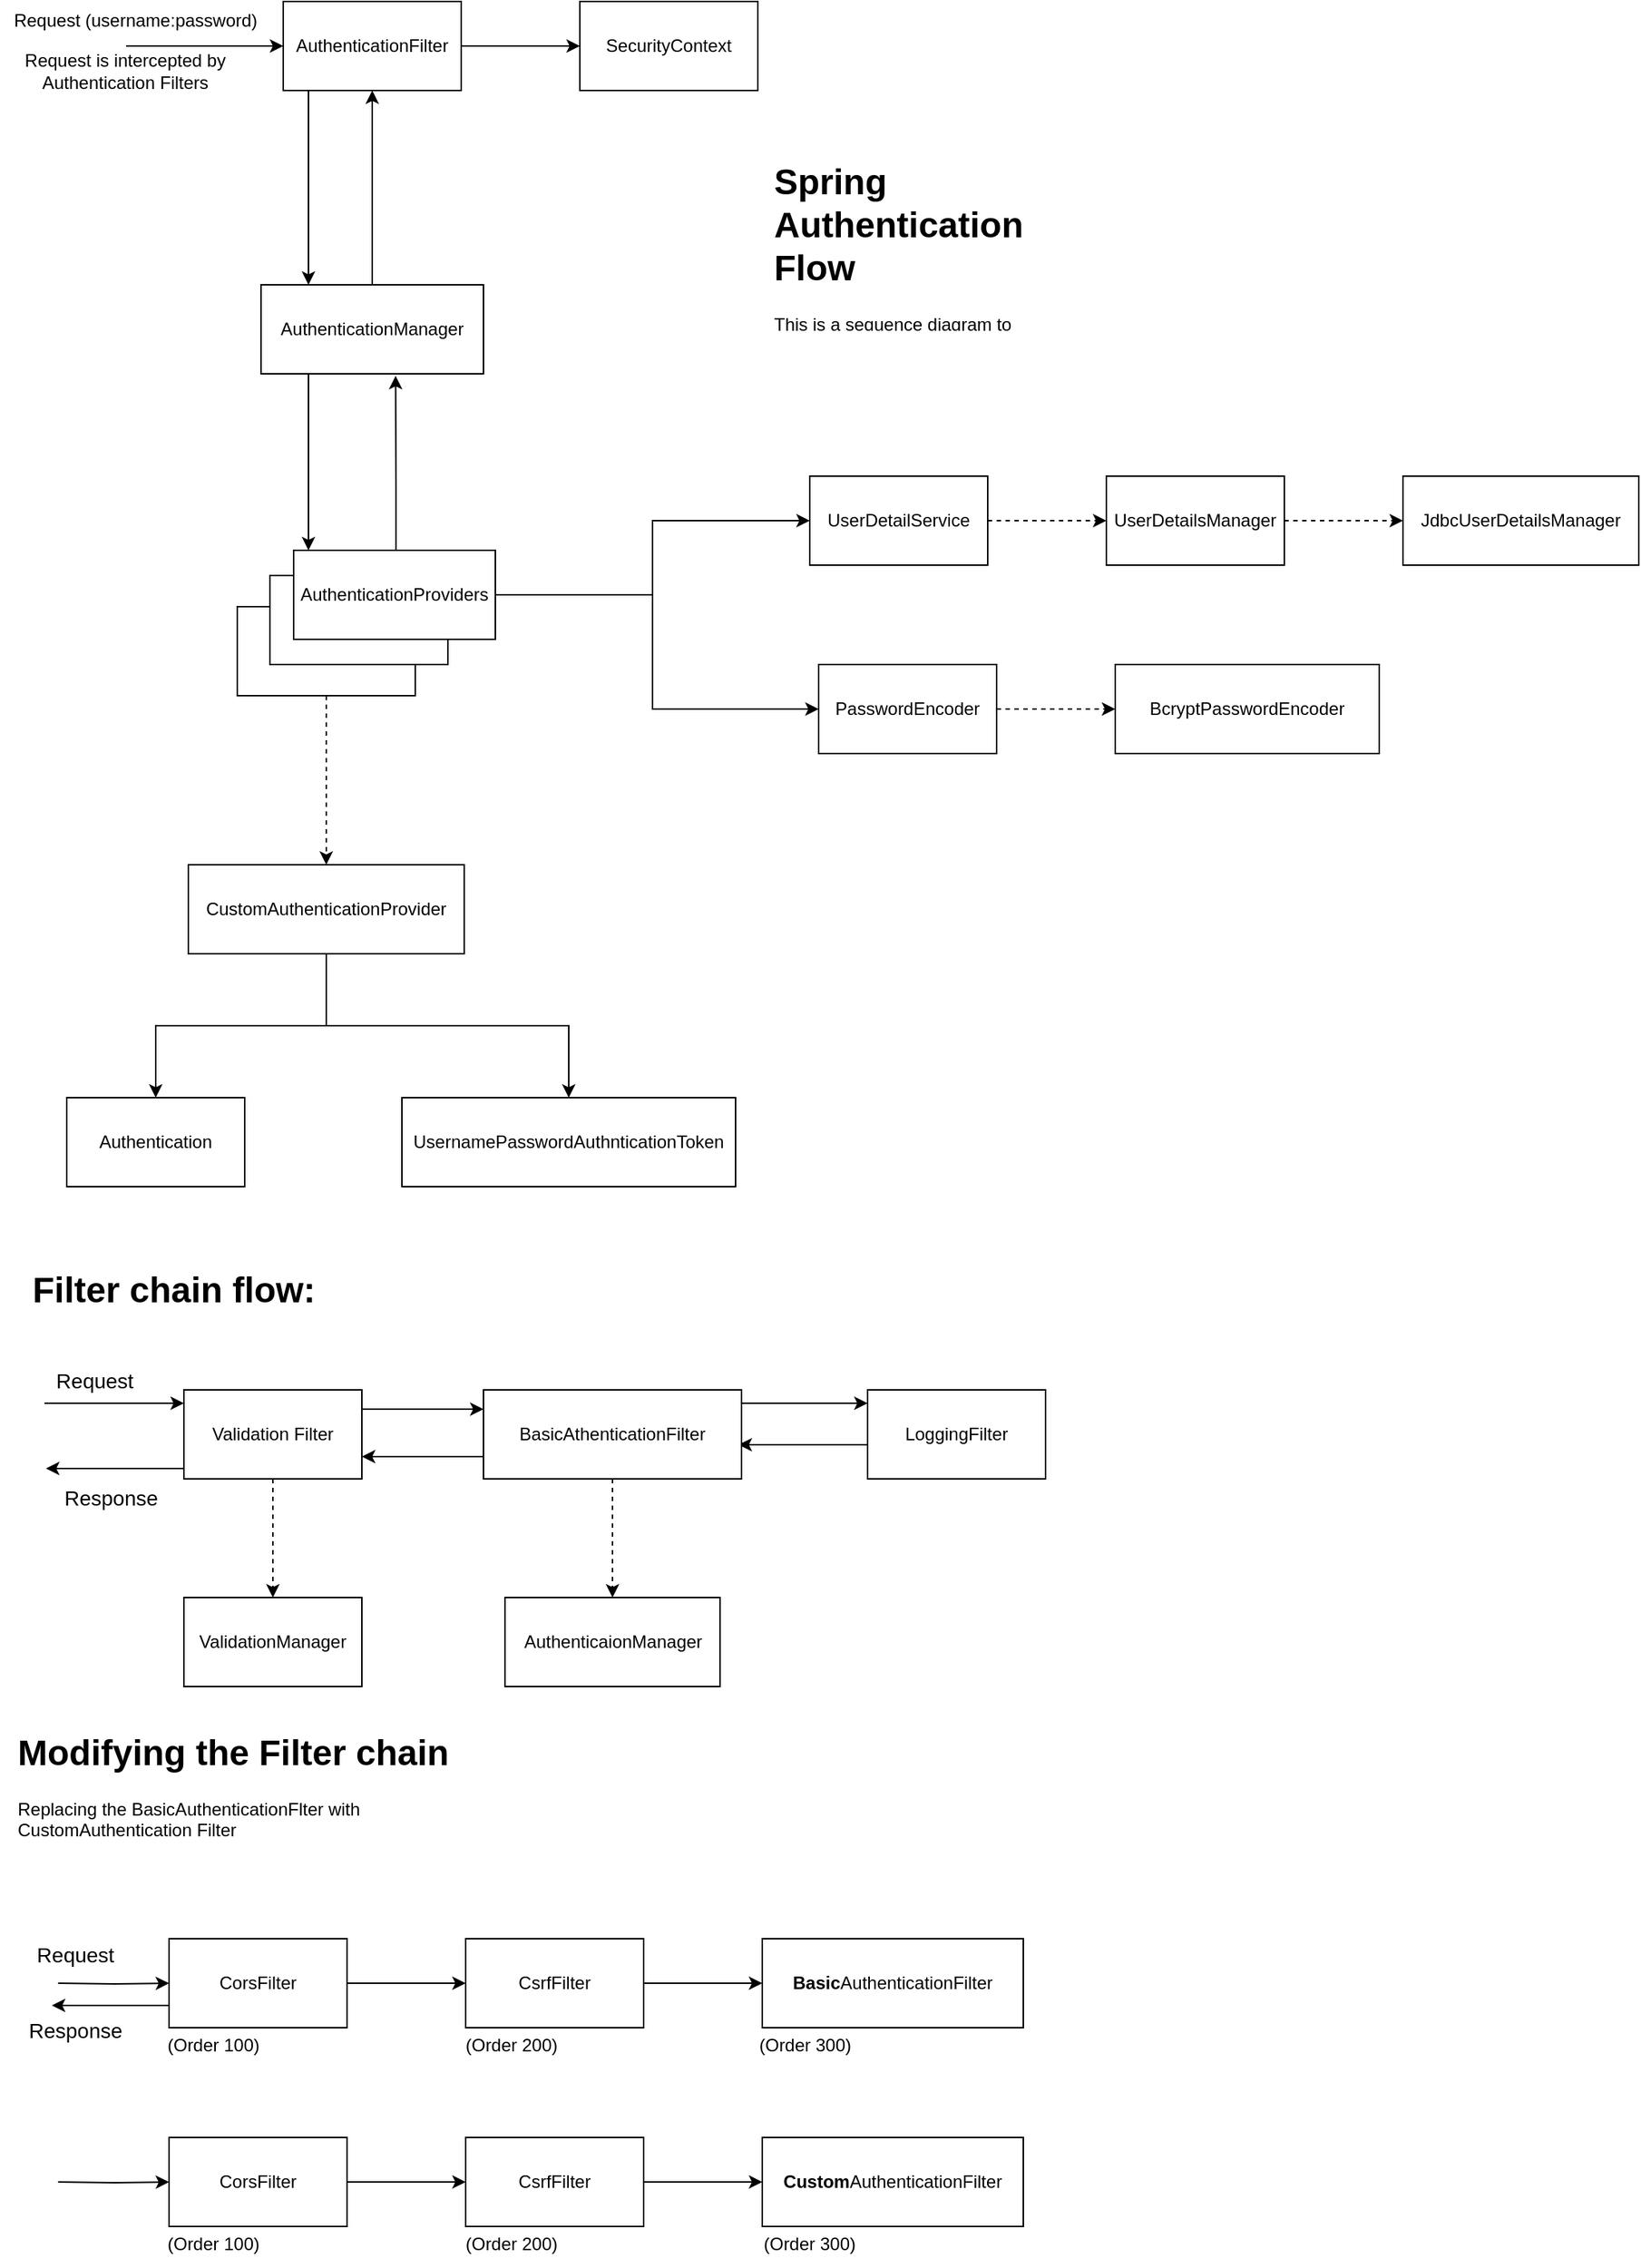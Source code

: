 <mxfile version="19.0.3" type="device"><diagram id="C5RBs43oDa-KdzZeNtuy" name="Page-1"><mxGraphModel dx="2105" dy="641" grid="0" gridSize="10" guides="1" tooltips="1" connect="1" arrows="1" fold="1" page="1" pageScale="1" pageWidth="827" pageHeight="1169" math="0" shadow="0"><root><mxCell id="WIyWlLk6GJQsqaUBKTNV-0"/><mxCell id="WIyWlLk6GJQsqaUBKTNV-1" parent="WIyWlLk6GJQsqaUBKTNV-0"/><mxCell id="L1kRBJedZ1iAUU9-yZQV-11" value="" style="edgeStyle=orthogonalEdgeStyle;rounded=0;orthogonalLoop=1;jettySize=auto;html=1;fontSize=12;" parent="WIyWlLk6GJQsqaUBKTNV-1" edge="1"><mxGeometry relative="1" as="geometry"><mxPoint x="-208" y="994" as="sourcePoint"/><mxPoint x="-315" y="994" as="targetPoint"/><Array as="points"><mxPoint x="-261" y="994"/><mxPoint x="-261" y="994"/></Array></mxGeometry></mxCell><mxCell id="51EHA9I_869r_hzcq9P--7" style="edgeStyle=orthogonalEdgeStyle;rounded=0;orthogonalLoop=1;jettySize=auto;html=1;" parent="WIyWlLk6GJQsqaUBKTNV-1" source="51EHA9I_869r_hzcq9P--0" target="51EHA9I_869r_hzcq9P--6" edge="1"><mxGeometry relative="1" as="geometry"><Array as="points"><mxPoint x="-605" y="134"/><mxPoint x="-605" y="134"/></Array></mxGeometry></mxCell><mxCell id="51EHA9I_869r_hzcq9P--19" value="" style="edgeStyle=orthogonalEdgeStyle;rounded=0;orthogonalLoop=1;jettySize=auto;html=1;" parent="WIyWlLk6GJQsqaUBKTNV-1" source="51EHA9I_869r_hzcq9P--0" target="51EHA9I_869r_hzcq9P--18" edge="1"><mxGeometry relative="1" as="geometry"/></mxCell><mxCell id="51EHA9I_869r_hzcq9P--0" value="AuthenticationFilter" style="rounded=0;whiteSpace=wrap;html=1;" parent="WIyWlLk6GJQsqaUBKTNV-1" vertex="1"><mxGeometry x="-622" y="21" width="120" height="60" as="geometry"/></mxCell><mxCell id="51EHA9I_869r_hzcq9P--4" value="" style="endArrow=classic;html=1;rounded=0;entryX=0;entryY=0.5;entryDx=0;entryDy=0;" parent="WIyWlLk6GJQsqaUBKTNV-1" target="51EHA9I_869r_hzcq9P--0" edge="1"><mxGeometry width="50" height="50" relative="1" as="geometry"><mxPoint x="-728" y="51" as="sourcePoint"/><mxPoint x="-670" y="6" as="targetPoint"/></mxGeometry></mxCell><mxCell id="51EHA9I_869r_hzcq9P--5" value="Request (username:password)" style="text;html=1;align=center;verticalAlign=middle;resizable=0;points=[];autosize=1;strokeColor=none;fillColor=none;" parent="WIyWlLk6GJQsqaUBKTNV-1" vertex="1"><mxGeometry x="-813" y="21" width="182" height="26" as="geometry"/></mxCell><mxCell id="51EHA9I_869r_hzcq9P--11" style="edgeStyle=orthogonalEdgeStyle;rounded=0;orthogonalLoop=1;jettySize=auto;html=1;" parent="WIyWlLk6GJQsqaUBKTNV-1" source="51EHA9I_869r_hzcq9P--6" target="51EHA9I_869r_hzcq9P--10" edge="1"><mxGeometry relative="1" as="geometry"><Array as="points"><mxPoint x="-605" y="309"/><mxPoint x="-605" y="309"/></Array></mxGeometry></mxCell><mxCell id="51EHA9I_869r_hzcq9P--17" style="edgeStyle=orthogonalEdgeStyle;rounded=0;orthogonalLoop=1;jettySize=auto;html=1;" parent="WIyWlLk6GJQsqaUBKTNV-1" source="51EHA9I_869r_hzcq9P--6" target="51EHA9I_869r_hzcq9P--0" edge="1"><mxGeometry relative="1" as="geometry"/></mxCell><mxCell id="51EHA9I_869r_hzcq9P--6" value="AuthenticationManager" style="rounded=0;whiteSpace=wrap;html=1;" parent="WIyWlLk6GJQsqaUBKTNV-1" vertex="1"><mxGeometry x="-637" y="212" width="150" height="60" as="geometry"/></mxCell><mxCell id="xqEtm-LqQqRaTRVeHJ24-7" value="" style="edgeStyle=orthogonalEdgeStyle;rounded=0;orthogonalLoop=1;jettySize=auto;html=1;dashed=1" parent="WIyWlLk6GJQsqaUBKTNV-1" source="51EHA9I_869r_hzcq9P--8" target="xqEtm-LqQqRaTRVeHJ24-6" edge="1"><mxGeometry relative="1" as="geometry"/></mxCell><mxCell id="51EHA9I_869r_hzcq9P--8" value="" style="rounded=0;whiteSpace=wrap;html=1;" parent="WIyWlLk6GJQsqaUBKTNV-1" vertex="1"><mxGeometry x="-653" y="429" width="120" height="60" as="geometry"/></mxCell><mxCell id="51EHA9I_869r_hzcq9P--9" value="" style="rounded=0;whiteSpace=wrap;html=1;" parent="WIyWlLk6GJQsqaUBKTNV-1" vertex="1"><mxGeometry x="-631" y="408" width="120" height="60" as="geometry"/></mxCell><mxCell id="51EHA9I_869r_hzcq9P--14" style="edgeStyle=orthogonalEdgeStyle;rounded=0;orthogonalLoop=1;jettySize=auto;html=1;" parent="WIyWlLk6GJQsqaUBKTNV-1" source="51EHA9I_869r_hzcq9P--10" target="51EHA9I_869r_hzcq9P--12" edge="1"><mxGeometry relative="1" as="geometry"><Array as="points"><mxPoint x="-373" y="421"/><mxPoint x="-373" y="371"/></Array></mxGeometry></mxCell><mxCell id="51EHA9I_869r_hzcq9P--15" style="edgeStyle=orthogonalEdgeStyle;rounded=0;orthogonalLoop=1;jettySize=auto;html=1;entryX=0;entryY=0.5;entryDx=0;entryDy=0;" parent="WIyWlLk6GJQsqaUBKTNV-1" source="51EHA9I_869r_hzcq9P--10" target="51EHA9I_869r_hzcq9P--13" edge="1"><mxGeometry relative="1" as="geometry"><Array as="points"><mxPoint x="-373" y="421"/><mxPoint x="-373" y="498"/></Array></mxGeometry></mxCell><mxCell id="51EHA9I_869r_hzcq9P--16" style="edgeStyle=orthogonalEdgeStyle;rounded=0;orthogonalLoop=1;jettySize=auto;html=1;entryX=0.605;entryY=1.023;entryDx=0;entryDy=0;entryPerimeter=0;" parent="WIyWlLk6GJQsqaUBKTNV-1" source="51EHA9I_869r_hzcq9P--10" target="51EHA9I_869r_hzcq9P--6" edge="1"><mxGeometry relative="1" as="geometry"><Array as="points"><mxPoint x="-546" y="348"/><mxPoint x="-546" y="348"/></Array></mxGeometry></mxCell><mxCell id="51EHA9I_869r_hzcq9P--10" value="AuthenticationProviders" style="rounded=0;whiteSpace=wrap;html=1;" parent="WIyWlLk6GJQsqaUBKTNV-1" vertex="1"><mxGeometry x="-615" y="391" width="136" height="60" as="geometry"/></mxCell><mxCell id="xqEtm-LqQqRaTRVeHJ24-1" value="" style="edgeStyle=orthogonalEdgeStyle;rounded=0;orthogonalLoop=1;jettySize=auto;html=1;dashed=1" parent="WIyWlLk6GJQsqaUBKTNV-1" source="51EHA9I_869r_hzcq9P--12" target="xqEtm-LqQqRaTRVeHJ24-0" edge="1"><mxGeometry relative="1" as="geometry"/></mxCell><mxCell id="51EHA9I_869r_hzcq9P--12" value="UserDetailService" style="rounded=0;whiteSpace=wrap;html=1;" parent="WIyWlLk6GJQsqaUBKTNV-1" vertex="1"><mxGeometry x="-267" y="341" width="120" height="60" as="geometry"/></mxCell><mxCell id="xqEtm-LqQqRaTRVeHJ24-5" value="" style="edgeStyle=orthogonalEdgeStyle;rounded=0;orthogonalLoop=1;jettySize=auto;html=1;dashed=1" parent="WIyWlLk6GJQsqaUBKTNV-1" source="51EHA9I_869r_hzcq9P--13" target="xqEtm-LqQqRaTRVeHJ24-4" edge="1"><mxGeometry relative="1" as="geometry"/></mxCell><mxCell id="51EHA9I_869r_hzcq9P--13" value="PasswordEncoder" style="rounded=0;whiteSpace=wrap;html=1;" parent="WIyWlLk6GJQsqaUBKTNV-1" vertex="1"><mxGeometry x="-261" y="468" width="120" height="60" as="geometry"/></mxCell><mxCell id="51EHA9I_869r_hzcq9P--18" value="SecurityContext" style="whiteSpace=wrap;html=1;rounded=0;" parent="WIyWlLk6GJQsqaUBKTNV-1" vertex="1"><mxGeometry x="-422" y="21" width="120" height="60" as="geometry"/></mxCell><mxCell id="xqEtm-LqQqRaTRVeHJ24-3" value="" style="edgeStyle=orthogonalEdgeStyle;rounded=0;orthogonalLoop=1;jettySize=auto;html=1;dashed=1" parent="WIyWlLk6GJQsqaUBKTNV-1" source="xqEtm-LqQqRaTRVeHJ24-0" target="xqEtm-LqQqRaTRVeHJ24-2" edge="1"><mxGeometry relative="1" as="geometry"/></mxCell><mxCell id="xqEtm-LqQqRaTRVeHJ24-0" value="UserDetailsManager" style="whiteSpace=wrap;html=1;rounded=0;" parent="WIyWlLk6GJQsqaUBKTNV-1" vertex="1"><mxGeometry x="-67" y="341" width="120" height="60" as="geometry"/></mxCell><mxCell id="xqEtm-LqQqRaTRVeHJ24-2" value="JdbcUserDetailsManager" style="whiteSpace=wrap;html=1;rounded=0;" parent="WIyWlLk6GJQsqaUBKTNV-1" vertex="1"><mxGeometry x="133" y="341" width="159" height="60" as="geometry"/></mxCell><mxCell id="xqEtm-LqQqRaTRVeHJ24-4" value="BcryptPasswordEncoder" style="whiteSpace=wrap;html=1;rounded=0;" parent="WIyWlLk6GJQsqaUBKTNV-1" vertex="1"><mxGeometry x="-61" y="468" width="178" height="60" as="geometry"/></mxCell><mxCell id="xqEtm-LqQqRaTRVeHJ24-10" value="" style="edgeStyle=orthogonalEdgeStyle;rounded=0;orthogonalLoop=1;jettySize=auto;html=1;" parent="WIyWlLk6GJQsqaUBKTNV-1" source="xqEtm-LqQqRaTRVeHJ24-6" target="xqEtm-LqQqRaTRVeHJ24-9" edge="1"><mxGeometry relative="1" as="geometry"/></mxCell><mxCell id="xqEtm-LqQqRaTRVeHJ24-12" value="" style="edgeStyle=orthogonalEdgeStyle;rounded=0;orthogonalLoop=1;jettySize=auto;html=1;" parent="WIyWlLk6GJQsqaUBKTNV-1" source="xqEtm-LqQqRaTRVeHJ24-6" target="xqEtm-LqQqRaTRVeHJ24-11" edge="1"><mxGeometry relative="1" as="geometry"/></mxCell><mxCell id="xqEtm-LqQqRaTRVeHJ24-6" value="CustomAuthenticationProvider" style="whiteSpace=wrap;html=1;rounded=0;" parent="WIyWlLk6GJQsqaUBKTNV-1" vertex="1"><mxGeometry x="-686" y="603" width="186" height="60" as="geometry"/></mxCell><mxCell id="xqEtm-LqQqRaTRVeHJ24-8" value="Request is intercepted by&lt;br&gt;Authentication Filters" style="text;html=1;align=center;verticalAlign=middle;resizable=0;points=[];autosize=1;strokeColor=none;fillColor=none;" parent="WIyWlLk6GJQsqaUBKTNV-1" vertex="1"><mxGeometry x="-806" y="47" width="153" height="41" as="geometry"/></mxCell><mxCell id="xqEtm-LqQqRaTRVeHJ24-9" value="UsernamePasswordAuthnticationToken" style="whiteSpace=wrap;html=1;rounded=0;" parent="WIyWlLk6GJQsqaUBKTNV-1" vertex="1"><mxGeometry x="-542" y="760" width="225" height="60" as="geometry"/></mxCell><mxCell id="xqEtm-LqQqRaTRVeHJ24-11" value="Authentication" style="whiteSpace=wrap;html=1;rounded=0;" parent="WIyWlLk6GJQsqaUBKTNV-1" vertex="1"><mxGeometry x="-768" y="760" width="120" height="60" as="geometry"/></mxCell><mxCell id="L1kRBJedZ1iAUU9-yZQV-7" value="" style="edgeStyle=orthogonalEdgeStyle;rounded=0;orthogonalLoop=1;jettySize=auto;html=1;fontSize=12;" parent="WIyWlLk6GJQsqaUBKTNV-1" source="L1kRBJedZ1iAUU9-yZQV-2" target="L1kRBJedZ1iAUU9-yZQV-6" edge="1"><mxGeometry relative="1" as="geometry"><Array as="points"><mxPoint x="-523" y="970"/><mxPoint x="-523" y="970"/></Array></mxGeometry></mxCell><mxCell id="L1kRBJedZ1iAUU9-yZQV-17" style="edgeStyle=orthogonalEdgeStyle;rounded=0;orthogonalLoop=1;jettySize=auto;html=1;fontSize=12;" parent="WIyWlLk6GJQsqaUBKTNV-1" source="L1kRBJedZ1iAUU9-yZQV-2" edge="1"><mxGeometry relative="1" as="geometry"><mxPoint x="-782" y="1010" as="targetPoint"/><Array as="points"><mxPoint x="-764" y="1010"/></Array></mxGeometry></mxCell><mxCell id="L1kRBJedZ1iAUU9-yZQV-18" style="edgeStyle=orthogonalEdgeStyle;rounded=0;orthogonalLoop=1;jettySize=auto;html=1;fontSize=12;" parent="WIyWlLk6GJQsqaUBKTNV-1" target="L1kRBJedZ1iAUU9-yZQV-2" edge="1"><mxGeometry relative="1" as="geometry"><mxPoint x="-783" y="966" as="sourcePoint"/><Array as="points"><mxPoint x="-783" y="966"/></Array></mxGeometry></mxCell><mxCell id="L1kRBJedZ1iAUU9-yZQV-20" value="" style="edgeStyle=orthogonalEdgeStyle;rounded=0;orthogonalLoop=1;jettySize=auto;html=1;fontSize=12;dashed=1" parent="WIyWlLk6GJQsqaUBKTNV-1" source="L1kRBJedZ1iAUU9-yZQV-2" target="L1kRBJedZ1iAUU9-yZQV-19" edge="1"><mxGeometry relative="1" as="geometry"/></mxCell><mxCell id="L1kRBJedZ1iAUU9-yZQV-2" value="Validation Filter" style="rounded=0;whiteSpace=wrap;html=1;fontSize=12;" parent="WIyWlLk6GJQsqaUBKTNV-1" vertex="1"><mxGeometry x="-689" y="957" width="120" height="60" as="geometry"/></mxCell><mxCell id="L1kRBJedZ1iAUU9-yZQV-10" value="" style="edgeStyle=orthogonalEdgeStyle;rounded=0;orthogonalLoop=1;jettySize=auto;html=1;fontSize=12;" parent="WIyWlLk6GJQsqaUBKTNV-1" source="L1kRBJedZ1iAUU9-yZQV-6" target="L1kRBJedZ1iAUU9-yZQV-9" edge="1"><mxGeometry relative="1" as="geometry"><Array as="points"><mxPoint x="-263" y="966"/><mxPoint x="-263" y="966"/></Array></mxGeometry></mxCell><mxCell id="L1kRBJedZ1iAUU9-yZQV-22" value="" style="edgeStyle=orthogonalEdgeStyle;rounded=0;orthogonalLoop=1;jettySize=auto;html=1;fontSize=12;dashed=1" parent="WIyWlLk6GJQsqaUBKTNV-1" source="L1kRBJedZ1iAUU9-yZQV-6" target="L1kRBJedZ1iAUU9-yZQV-21" edge="1"><mxGeometry relative="1" as="geometry"/></mxCell><mxCell id="L1kRBJedZ1iAUU9-yZQV-6" value="BasicAthenticationFilter" style="rounded=0;whiteSpace=wrap;html=1;fontSize=12;" parent="WIyWlLk6GJQsqaUBKTNV-1" vertex="1"><mxGeometry x="-487" y="957" width="174" height="60" as="geometry"/></mxCell><mxCell id="L1kRBJedZ1iAUU9-yZQV-9" value="LoggingFilter" style="whiteSpace=wrap;html=1;rounded=0;" parent="WIyWlLk6GJQsqaUBKTNV-1" vertex="1"><mxGeometry x="-228" y="957" width="120" height="60" as="geometry"/></mxCell><mxCell id="L1kRBJedZ1iAUU9-yZQV-13" value="" style="edgeStyle=orthogonalEdgeStyle;rounded=0;orthogonalLoop=1;jettySize=auto;html=1;fontSize=12;exitX=0;exitY=0.75;exitDx=0;exitDy=0;" parent="WIyWlLk6GJQsqaUBKTNV-1" source="L1kRBJedZ1iAUU9-yZQV-6" edge="1"><mxGeometry relative="1" as="geometry"><mxPoint x="-489" y="1002" as="sourcePoint"/><mxPoint x="-569" y="1002" as="targetPoint"/><Array as="points"/></mxGeometry></mxCell><mxCell id="L1kRBJedZ1iAUU9-yZQV-19" value="ValidationManager" style="whiteSpace=wrap;html=1;rounded=0;" parent="WIyWlLk6GJQsqaUBKTNV-1" vertex="1"><mxGeometry x="-689" y="1097" width="120" height="60" as="geometry"/></mxCell><mxCell id="L1kRBJedZ1iAUU9-yZQV-21" value="AuthenticaionManager" style="whiteSpace=wrap;html=1;rounded=0;" parent="WIyWlLk6GJQsqaUBKTNV-1" vertex="1"><mxGeometry x="-472.5" y="1097" width="145" height="60" as="geometry"/></mxCell><mxCell id="L1kRBJedZ1iAUU9-yZQV-23" value="&lt;h1&gt;Filter chain flow:&lt;/h1&gt;" style="text;html=1;strokeColor=none;fillColor=none;spacing=5;spacingTop=-20;whiteSpace=wrap;overflow=hidden;rounded=0;fontSize=12;" parent="WIyWlLk6GJQsqaUBKTNV-1" vertex="1"><mxGeometry x="-796.5" y="870" width="281" height="47" as="geometry"/></mxCell><mxCell id="L1kRBJedZ1iAUU9-yZQV-24" value="Request" style="text;html=1;strokeColor=none;fillColor=none;align=center;verticalAlign=middle;whiteSpace=wrap;rounded=0;fontSize=14;" parent="WIyWlLk6GJQsqaUBKTNV-1" vertex="1"><mxGeometry x="-779" y="936" width="60" height="30" as="geometry"/></mxCell><mxCell id="L1kRBJedZ1iAUU9-yZQV-25" value="Response" style="text;html=1;strokeColor=none;fillColor=none;align=center;verticalAlign=middle;whiteSpace=wrap;rounded=0;fontSize=14;" parent="WIyWlLk6GJQsqaUBKTNV-1" vertex="1"><mxGeometry x="-768" y="1015" width="60" height="30" as="geometry"/></mxCell><mxCell id="k-eaUg1N6XCTDrRMxcOB-0" value="&lt;h1&gt;Spring Authentication Flow&lt;/h1&gt;&lt;p&gt;This is a sequence diagram to undertand the sequence of events in Spring framework&amp;nbsp;&lt;/p&gt;" style="text;html=1;strokeColor=none;fillColor=none;spacing=5;spacingTop=-20;whiteSpace=wrap;overflow=hidden;rounded=0;" parent="WIyWlLk6GJQsqaUBKTNV-1" vertex="1"><mxGeometry x="-296" y="123" width="190" height="120" as="geometry"/></mxCell><mxCell id="k-eaUg1N6XCTDrRMxcOB-1" value="&lt;h1&gt;Modifying the Filter chain&lt;/h1&gt;&lt;p&gt;Replacing the BasicAuthenticationFlter with CustomAuthentication Filter&lt;/p&gt;" style="text;html=1;strokeColor=none;fillColor=none;spacing=5;spacingTop=-20;whiteSpace=wrap;overflow=hidden;rounded=0;" parent="WIyWlLk6GJQsqaUBKTNV-1" vertex="1"><mxGeometry x="-806" y="1182" width="357" height="120" as="geometry"/></mxCell><mxCell id="k-eaUg1N6XCTDrRMxcOB-4" value="" style="edgeStyle=orthogonalEdgeStyle;rounded=0;orthogonalLoop=1;jettySize=auto;html=1;" parent="WIyWlLk6GJQsqaUBKTNV-1" source="k-eaUg1N6XCTDrRMxcOB-2" target="k-eaUg1N6XCTDrRMxcOB-3" edge="1"><mxGeometry relative="1" as="geometry"/></mxCell><mxCell id="k-eaUg1N6XCTDrRMxcOB-7" style="edgeStyle=orthogonalEdgeStyle;rounded=0;orthogonalLoop=1;jettySize=auto;html=1;" parent="WIyWlLk6GJQsqaUBKTNV-1" target="k-eaUg1N6XCTDrRMxcOB-2" edge="1"><mxGeometry relative="1" as="geometry"><mxPoint x="-773.8" y="1357" as="sourcePoint"/></mxGeometry></mxCell><mxCell id="k-eaUg1N6XCTDrRMxcOB-2" value="CorsFilter" style="rounded=0;whiteSpace=wrap;html=1;" parent="WIyWlLk6GJQsqaUBKTNV-1" vertex="1"><mxGeometry x="-699" y="1327" width="120" height="60" as="geometry"/></mxCell><mxCell id="k-eaUg1N6XCTDrRMxcOB-6" value="" style="edgeStyle=orthogonalEdgeStyle;rounded=0;orthogonalLoop=1;jettySize=auto;html=1;" parent="WIyWlLk6GJQsqaUBKTNV-1" source="k-eaUg1N6XCTDrRMxcOB-3" target="k-eaUg1N6XCTDrRMxcOB-5" edge="1"><mxGeometry relative="1" as="geometry"/></mxCell><mxCell id="k-eaUg1N6XCTDrRMxcOB-3" value="CsrfFilter" style="rounded=0;whiteSpace=wrap;html=1;" parent="WIyWlLk6GJQsqaUBKTNV-1" vertex="1"><mxGeometry x="-499" y="1327" width="120" height="60" as="geometry"/></mxCell><mxCell id="k-eaUg1N6XCTDrRMxcOB-5" value="&lt;b&gt;Basic&lt;/b&gt;AuthenticationFilter" style="rounded=0;whiteSpace=wrap;html=1;" parent="WIyWlLk6GJQsqaUBKTNV-1" vertex="1"><mxGeometry x="-299" y="1327" width="176" height="60" as="geometry"/></mxCell><mxCell id="k-eaUg1N6XCTDrRMxcOB-10" value="" style="edgeStyle=orthogonalEdgeStyle;rounded=0;orthogonalLoop=1;jettySize=auto;html=1;" parent="WIyWlLk6GJQsqaUBKTNV-1" source="k-eaUg1N6XCTDrRMxcOB-12" target="k-eaUg1N6XCTDrRMxcOB-14" edge="1"><mxGeometry relative="1" as="geometry"/></mxCell><mxCell id="k-eaUg1N6XCTDrRMxcOB-11" style="edgeStyle=orthogonalEdgeStyle;rounded=0;orthogonalLoop=1;jettySize=auto;html=1;" parent="WIyWlLk6GJQsqaUBKTNV-1" target="k-eaUg1N6XCTDrRMxcOB-12" edge="1"><mxGeometry relative="1" as="geometry"><mxPoint x="-773.8" y="1491" as="sourcePoint"/></mxGeometry></mxCell><mxCell id="k-eaUg1N6XCTDrRMxcOB-12" value="CorsFilter" style="rounded=0;whiteSpace=wrap;html=1;" parent="WIyWlLk6GJQsqaUBKTNV-1" vertex="1"><mxGeometry x="-699" y="1461" width="120" height="60" as="geometry"/></mxCell><mxCell id="k-eaUg1N6XCTDrRMxcOB-13" value="" style="edgeStyle=orthogonalEdgeStyle;rounded=0;orthogonalLoop=1;jettySize=auto;html=1;" parent="WIyWlLk6GJQsqaUBKTNV-1" source="k-eaUg1N6XCTDrRMxcOB-14" edge="1"><mxGeometry relative="1" as="geometry"><mxPoint x="-299" y="1491" as="targetPoint"/></mxGeometry></mxCell><mxCell id="k-eaUg1N6XCTDrRMxcOB-14" value="CsrfFilter" style="rounded=0;whiteSpace=wrap;html=1;" parent="WIyWlLk6GJQsqaUBKTNV-1" vertex="1"><mxGeometry x="-499" y="1461" width="120" height="60" as="geometry"/></mxCell><mxCell id="k-eaUg1N6XCTDrRMxcOB-15" value="&lt;b&gt;Custom&lt;/b&gt;AuthenticationFilter" style="rounded=0;whiteSpace=wrap;html=1;" parent="WIyWlLk6GJQsqaUBKTNV-1" vertex="1"><mxGeometry x="-299" y="1461" width="176" height="60" as="geometry"/></mxCell><mxCell id="k-eaUg1N6XCTDrRMxcOB-16" value="Request" style="text;html=1;strokeColor=none;fillColor=none;align=center;verticalAlign=middle;whiteSpace=wrap;rounded=0;fontSize=14;" parent="WIyWlLk6GJQsqaUBKTNV-1" vertex="1"><mxGeometry x="-792" y="1323" width="60" height="30" as="geometry"/></mxCell><mxCell id="k-eaUg1N6XCTDrRMxcOB-17" value="" style="endArrow=classic;html=1;rounded=0;exitX=0;exitY=0.75;exitDx=0;exitDy=0;" parent="WIyWlLk6GJQsqaUBKTNV-1" source="k-eaUg1N6XCTDrRMxcOB-2" edge="1"><mxGeometry width="50" height="50" relative="1" as="geometry"><mxPoint x="-778" y="1420" as="sourcePoint"/><mxPoint x="-778" y="1372" as="targetPoint"/></mxGeometry></mxCell><mxCell id="k-eaUg1N6XCTDrRMxcOB-18" value="Response" style="text;html=1;strokeColor=none;fillColor=none;align=center;verticalAlign=middle;whiteSpace=wrap;rounded=0;fontSize=14;" parent="WIyWlLk6GJQsqaUBKTNV-1" vertex="1"><mxGeometry x="-792" y="1374" width="60" height="30" as="geometry"/></mxCell><mxCell id="k-eaUg1N6XCTDrRMxcOB-19" value="(Order 100)" style="text;html=1;strokeColor=none;fillColor=none;align=center;verticalAlign=middle;whiteSpace=wrap;rounded=0;" parent="WIyWlLk6GJQsqaUBKTNV-1" vertex="1"><mxGeometry x="-712" y="1384" width="86" height="30" as="geometry"/></mxCell><mxCell id="k-eaUg1N6XCTDrRMxcOB-20" value="(Order 100)" style="text;html=1;strokeColor=none;fillColor=none;align=center;verticalAlign=middle;whiteSpace=wrap;rounded=0;" parent="WIyWlLk6GJQsqaUBKTNV-1" vertex="1"><mxGeometry x="-712" y="1518" width="86" height="30" as="geometry"/></mxCell><mxCell id="k-eaUg1N6XCTDrRMxcOB-21" value="(Order 200)" style="text;html=1;strokeColor=none;fillColor=none;align=center;verticalAlign=middle;whiteSpace=wrap;rounded=0;" parent="WIyWlLk6GJQsqaUBKTNV-1" vertex="1"><mxGeometry x="-511" y="1384" width="86" height="30" as="geometry"/></mxCell><mxCell id="k-eaUg1N6XCTDrRMxcOB-22" value="(Order 200)" style="text;html=1;strokeColor=none;fillColor=none;align=center;verticalAlign=middle;whiteSpace=wrap;rounded=0;" parent="WIyWlLk6GJQsqaUBKTNV-1" vertex="1"><mxGeometry x="-511" y="1518" width="86" height="30" as="geometry"/></mxCell><mxCell id="k-eaUg1N6XCTDrRMxcOB-23" value="(Order 300)" style="text;html=1;strokeColor=none;fillColor=none;align=center;verticalAlign=middle;whiteSpace=wrap;rounded=0;" parent="WIyWlLk6GJQsqaUBKTNV-1" vertex="1"><mxGeometry x="-313" y="1384" width="86" height="30" as="geometry"/></mxCell><mxCell id="k-eaUg1N6XCTDrRMxcOB-24" value="(Order 300)" style="text;html=1;strokeColor=none;fillColor=none;align=center;verticalAlign=middle;whiteSpace=wrap;rounded=0;" parent="WIyWlLk6GJQsqaUBKTNV-1" vertex="1"><mxGeometry x="-310" y="1518" width="86" height="30" as="geometry"/></mxCell></root></mxGraphModel></diagram></mxfile>